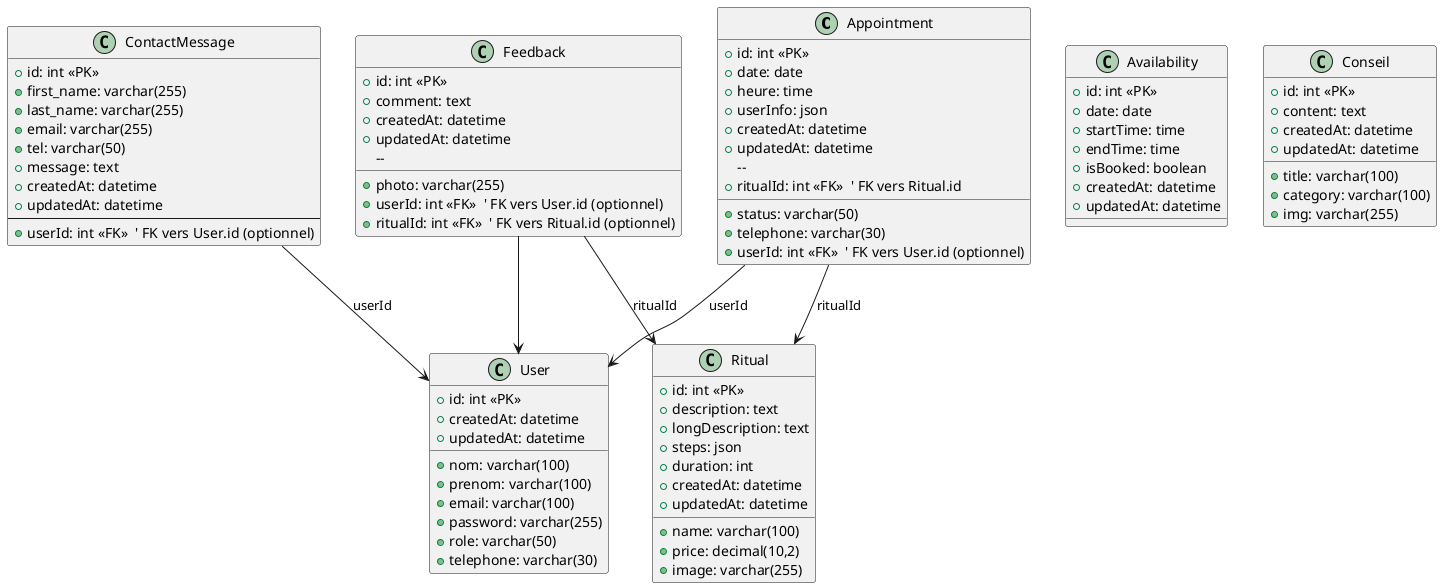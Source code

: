 @startuml
class Appointment {
    + id: int <<PK>>
    + date: date
    + heure: time
    + status: varchar(50)
    + telephone: varchar(30)
    + userInfo: json
    + createdAt: datetime
    + updatedAt: datetime
    -- 
    + userId: int <<FK>>  ' FK vers User.id (optionnel)
    + ritualId: int <<FK>>  ' FK vers Ritual.id
}
class Availability {
    + id: int <<PK>>
    + date: date
    + startTime: time
    + endTime: time
    + isBooked: boolean
    + createdAt: datetime
    + updatedAt: datetime
}
class Conseil {
    + id: int <<PK>>
    + title: varchar(100)
    + content: text
    + category: varchar(100)
    + img: varchar(255)
    + createdAt: datetime
    + updatedAt: datetime
}
class ContactMessage {
    + id: int <<PK>>
    + first_name: varchar(255)
    + last_name: varchar(255)
    + email: varchar(255)
    + tel: varchar(50)
    + message: text
    + createdAt: datetime
    + updatedAt: datetime
    --
    + userId: int <<FK>>  ' FK vers User.id (optionnel)
}
class Feedback {
    + id: int <<PK>>
    + comment: text
    + photo: varchar(255)
    + createdAt: datetime
    + updatedAt: datetime
    -- 
    + userId: int <<FK>>  ' FK vers User.id (optionnel)
    + ritualId: int <<FK>>  ' FK vers Ritual.id (optionnel)
}
class Ritual {
    + id: int <<PK>>
    + name: varchar(100)
    + description: text
    + longDescription: text
    + steps: json
    + duration: int
    + price: decimal(10,2)
    + image: varchar(255)
    + createdAt: datetime
    + updatedAt: datetime
}
class User {
    + id: int <<PK>>
    + nom: varchar(100)
    + prenom: varchar(100)
    + email: varchar(100)
    + password: varchar(255)
    + role: varchar(50)
    + telephone: varchar(30)
    + createdAt: datetime
    + updatedAt: datetime
}
' Relations basées sur les clés étrangères (associations simples sans cardinalité précise ici)
Appointment --> User : userId
Appointment --> Ritual : ritualId
Feedback --> User
Feedback --> Ritual : ritualId
ContactMessage --> User : userId
@enduml

